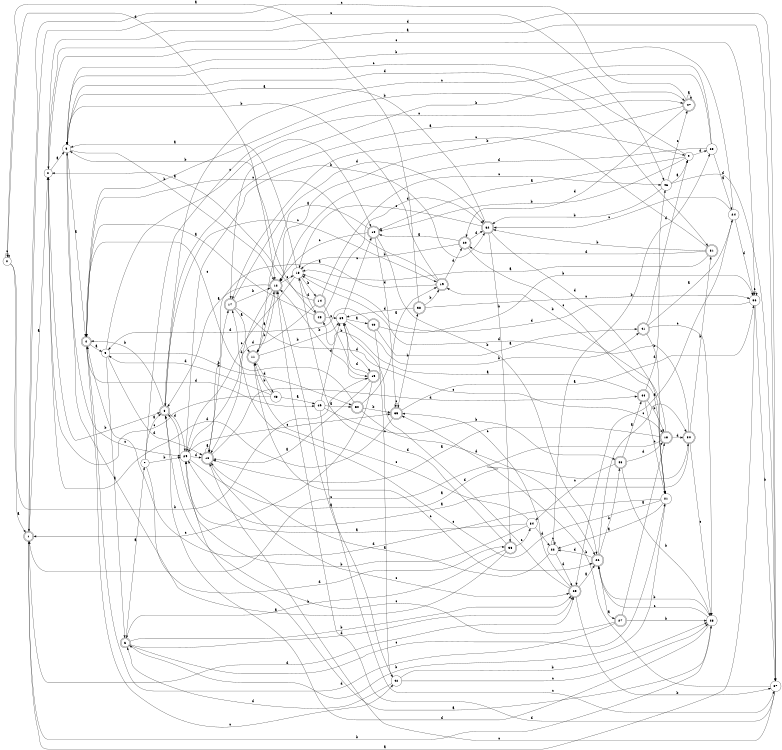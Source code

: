 digraph n41_2 {
__start0 [label="" shape="none"];

rankdir=LR;
size="8,5";

s0 [style="filled", color="black", fillcolor="white" shape="circle", label="0"];
s1 [style="rounded,filled", color="black", fillcolor="white" shape="doublecircle", label="1"];
s2 [style="filled", color="black", fillcolor="white" shape="circle", label="2"];
s3 [style="filled", color="black", fillcolor="white" shape="circle", label="3"];
s4 [style="rounded,filled", color="black", fillcolor="white" shape="doublecircle", label="4"];
s5 [style="filled", color="black", fillcolor="white" shape="circle", label="5"];
s6 [style="rounded,filled", color="black", fillcolor="white" shape="doublecircle", label="6"];
s7 [style="filled", color="black", fillcolor="white" shape="circle", label="7"];
s8 [style="rounded,filled", color="black", fillcolor="white" shape="doublecircle", label="8"];
s9 [style="filled", color="black", fillcolor="white" shape="circle", label="9"];
s10 [style="rounded,filled", color="black", fillcolor="white" shape="doublecircle", label="10"];
s11 [style="rounded,filled", color="black", fillcolor="white" shape="doublecircle", label="11"];
s12 [style="rounded,filled", color="black", fillcolor="white" shape="doublecircle", label="12"];
s13 [style="filled", color="black", fillcolor="white" shape="circle", label="13"];
s14 [style="rounded,filled", color="black", fillcolor="white" shape="doublecircle", label="14"];
s15 [style="rounded,filled", color="black", fillcolor="white" shape="doublecircle", label="15"];
s16 [style="rounded,filled", color="black", fillcolor="white" shape="doublecircle", label="16"];
s17 [style="rounded,filled", color="black", fillcolor="white" shape="doublecircle", label="17"];
s18 [style="rounded,filled", color="black", fillcolor="white" shape="doublecircle", label="18"];
s19 [style="rounded,filled", color="black", fillcolor="white" shape="doublecircle", label="19"];
s20 [style="rounded,filled", color="black", fillcolor="white" shape="doublecircle", label="20"];
s21 [style="filled", color="black", fillcolor="white" shape="circle", label="21"];
s22 [style="filled", color="black", fillcolor="white" shape="circle", label="22"];
s23 [style="filled", color="black", fillcolor="white" shape="circle", label="23"];
s24 [style="filled", color="black", fillcolor="white" shape="circle", label="24"];
s25 [style="rounded,filled", color="black", fillcolor="white" shape="doublecircle", label="25"];
s26 [style="rounded,filled", color="black", fillcolor="white" shape="doublecircle", label="26"];
s27 [style="rounded,filled", color="black", fillcolor="white" shape="doublecircle", label="27"];
s28 [style="filled", color="black", fillcolor="white" shape="circle", label="28"];
s29 [style="filled", color="black", fillcolor="white" shape="circle", label="29"];
s30 [style="rounded,filled", color="black", fillcolor="white" shape="doublecircle", label="30"];
s31 [style="rounded,filled", color="black", fillcolor="white" shape="doublecircle", label="31"];
s32 [style="rounded,filled", color="black", fillcolor="white" shape="doublecircle", label="32"];
s33 [style="rounded,filled", color="black", fillcolor="white" shape="doublecircle", label="33"];
s34 [style="filled", color="black", fillcolor="white" shape="circle", label="34"];
s35 [style="rounded,filled", color="black", fillcolor="white" shape="doublecircle", label="35"];
s36 [style="filled", color="black", fillcolor="white" shape="circle", label="36"];
s37 [style="filled", color="black", fillcolor="white" shape="circle", label="37"];
s38 [style="rounded,filled", color="black", fillcolor="white" shape="doublecircle", label="38"];
s39 [style="filled", color="black", fillcolor="white" shape="circle", label="39"];
s40 [style="rounded,filled", color="black", fillcolor="white" shape="doublecircle", label="40"];
s41 [style="rounded,filled", color="black", fillcolor="white" shape="doublecircle", label="41"];
s42 [style="filled", color="black", fillcolor="white" shape="circle", label="42"];
s43 [style="rounded,filled", color="black", fillcolor="white" shape="doublecircle", label="43"];
s44 [style="rounded,filled", color="black", fillcolor="white" shape="doublecircle", label="44"];
s45 [style="rounded,filled", color="black", fillcolor="white" shape="doublecircle", label="45"];
s46 [style="filled", color="black", fillcolor="white" shape="circle", label="46"];
s47 [style="rounded,filled", color="black", fillcolor="white" shape="doublecircle", label="47"];
s48 [style="filled", color="black", fillcolor="white" shape="circle", label="48"];
s49 [style="filled", color="black", fillcolor="white" shape="circle", label="49"];
s50 [style="rounded,filled", color="black", fillcolor="white" shape="doublecircle", label="50"];
s0 -> s1 [label="a"];
s0 -> s15 [label="b"];
s0 -> s0 [label="c"];
s0 -> s12 [label="d"];
s1 -> s2 [label="a"];
s1 -> s28 [label="b"];
s1 -> s46 [label="c"];
s1 -> s25 [label="d"];
s2 -> s3 [label="a"];
s2 -> s8 [label="b"];
s2 -> s36 [label="c"];
s2 -> s37 [label="d"];
s3 -> s4 [label="a"];
s3 -> s12 [label="b"];
s3 -> s29 [label="c"];
s3 -> s31 [label="d"];
s4 -> s5 [label="a"];
s4 -> s47 [label="b"];
s4 -> s42 [label="c"];
s4 -> s49 [label="d"];
s5 -> s6 [label="a"];
s5 -> s50 [label="b"];
s5 -> s10 [label="c"];
s5 -> s16 [label="d"];
s6 -> s7 [label="a"];
s6 -> s25 [label="b"];
s6 -> s21 [label="c"];
s6 -> s25 [label="d"];
s7 -> s8 [label="a"];
s7 -> s29 [label="b"];
s7 -> s47 [label="c"];
s7 -> s33 [label="d"];
s8 -> s9 [label="a"];
s8 -> s4 [label="b"];
s8 -> s19 [label="c"];
s8 -> s29 [label="d"];
s9 -> s10 [label="a"];
s9 -> s10 [label="b"];
s9 -> s3 [label="c"];
s9 -> s23 [label="d"];
s10 -> s11 [label="a"];
s10 -> s26 [label="b"];
s10 -> s12 [label="c"];
s10 -> s35 [label="d"];
s11 -> s12 [label="a"];
s11 -> s39 [label="b"];
s11 -> s26 [label="c"];
s11 -> s48 [label="d"];
s12 -> s8 [label="a"];
s12 -> s11 [label="b"];
s12 -> s13 [label="c"];
s12 -> s16 [label="d"];
s13 -> s3 [label="a"];
s13 -> s14 [label="b"];
s13 -> s29 [label="c"];
s13 -> s45 [label="d"];
s14 -> s2 [label="a"];
s14 -> s15 [label="b"];
s14 -> s46 [label="c"];
s14 -> s29 [label="d"];
s15 -> s16 [label="a"];
s15 -> s12 [label="b"];
s15 -> s1 [label="c"];
s15 -> s39 [label="d"];
s16 -> s16 [label="a"];
s16 -> s17 [label="b"];
s16 -> s25 [label="c"];
s16 -> s44 [label="d"];
s17 -> s11 [label="a"];
s17 -> s12 [label="b"];
s17 -> s18 [label="c"];
s17 -> s32 [label="d"];
s18 -> s16 [label="a"];
s18 -> s19 [label="b"];
s18 -> s1 [label="c"];
s18 -> s30 [label="d"];
s19 -> s16 [label="a"];
s19 -> s3 [label="b"];
s19 -> s4 [label="c"];
s19 -> s20 [label="d"];
s20 -> s10 [label="a"];
s20 -> s13 [label="b"];
s20 -> s21 [label="c"];
s20 -> s32 [label="d"];
s21 -> s22 [label="a"];
s21 -> s6 [label="b"];
s21 -> s17 [label="c"];
s21 -> s4 [label="d"];
s22 -> s16 [label="a"];
s22 -> s23 [label="b"];
s22 -> s22 [label="c"];
s22 -> s25 [label="d"];
s23 -> s24 [label="a"];
s23 -> s17 [label="b"];
s23 -> s8 [label="c"];
s23 -> s12 [label="d"];
s24 -> s25 [label="a"];
s24 -> s3 [label="b"];
s24 -> s32 [label="c"];
s24 -> s36 [label="d"];
s25 -> s26 [label="a"];
s25 -> s37 [label="b"];
s25 -> s35 [label="c"];
s25 -> s39 [label="d"];
s26 -> s27 [label="a"];
s26 -> s43 [label="b"];
s26 -> s30 [label="c"];
s26 -> s22 [label="d"];
s27 -> s18 [label="a"];
s27 -> s28 [label="b"];
s27 -> s8 [label="c"];
s27 -> s4 [label="d"];
s28 -> s29 [label="a"];
s28 -> s26 [label="b"];
s28 -> s26 [label="c"];
s28 -> s8 [label="d"];
s29 -> s30 [label="a"];
s29 -> s32 [label="b"];
s29 -> s35 [label="c"];
s29 -> s16 [label="d"];
s30 -> s29 [label="a"];
s30 -> s31 [label="b"];
s30 -> s28 [label="c"];
s30 -> s13 [label="d"];
s31 -> s13 [label="a"];
s31 -> s32 [label="b"];
s31 -> s17 [label="c"];
s31 -> s20 [label="d"];
s32 -> s3 [label="a"];
s32 -> s33 [label="b"];
s32 -> s13 [label="c"];
s32 -> s21 [label="d"];
s33 -> s3 [label="a"];
s33 -> s6 [label="b"];
s33 -> s34 [label="c"];
s33 -> s13 [label="d"];
s34 -> s29 [label="a"];
s34 -> s8 [label="b"];
s34 -> s11 [label="c"];
s34 -> s22 [label="d"];
s35 -> s36 [label="a"];
s35 -> s38 [label="b"];
s35 -> s35 [label="c"];
s35 -> s2 [label="d"];
s36 -> s1 [label="a"];
s36 -> s37 [label="b"];
s36 -> s36 [label="c"];
s36 -> s13 [label="d"];
s37 -> s2 [label="a"];
s37 -> s35 [label="b"];
s37 -> s16 [label="c"];
s37 -> s12 [label="d"];
s38 -> s0 [label="a"];
s38 -> s19 [label="b"];
s38 -> s36 [label="c"];
s38 -> s39 [label="d"];
s39 -> s40 [label="a"];
s39 -> s41 [label="b"];
s39 -> s10 [label="c"];
s39 -> s15 [label="d"];
s40 -> s41 [label="a"];
s40 -> s36 [label="b"];
s40 -> s42 [label="c"];
s40 -> s5 [label="d"];
s41 -> s24 [label="a"];
s41 -> s21 [label="b"];
s41 -> s28 [label="c"];
s41 -> s9 [label="d"];
s42 -> s12 [label="a"];
s42 -> s28 [label="b"];
s42 -> s28 [label="c"];
s42 -> s6 [label="d"];
s43 -> s44 [label="a"];
s43 -> s28 [label="b"];
s43 -> s34 [label="c"];
s43 -> s18 [label="d"];
s44 -> s45 [label="a"];
s44 -> s18 [label="b"];
s44 -> s21 [label="c"];
s44 -> s46 [label="d"];
s45 -> s4 [label="a"];
s45 -> s3 [label="b"];
s45 -> s39 [label="c"];
s45 -> s32 [label="d"];
s46 -> s9 [label="a"];
s46 -> s32 [label="b"];
s46 -> s47 [label="c"];
s46 -> s37 [label="d"];
s47 -> s47 [label="a"];
s47 -> s12 [label="b"];
s47 -> s1 [label="c"];
s47 -> s20 [label="d"];
s48 -> s49 [label="a"];
s48 -> s11 [label="b"];
s48 -> s2 [label="c"];
s48 -> s5 [label="d"];
s49 -> s50 [label="a"];
s49 -> s43 [label="b"];
s49 -> s37 [label="c"];
s49 -> s39 [label="d"];
s50 -> s19 [label="a"];
s50 -> s35 [label="b"];
s50 -> s4 [label="c"];
s50 -> s26 [label="d"];

}